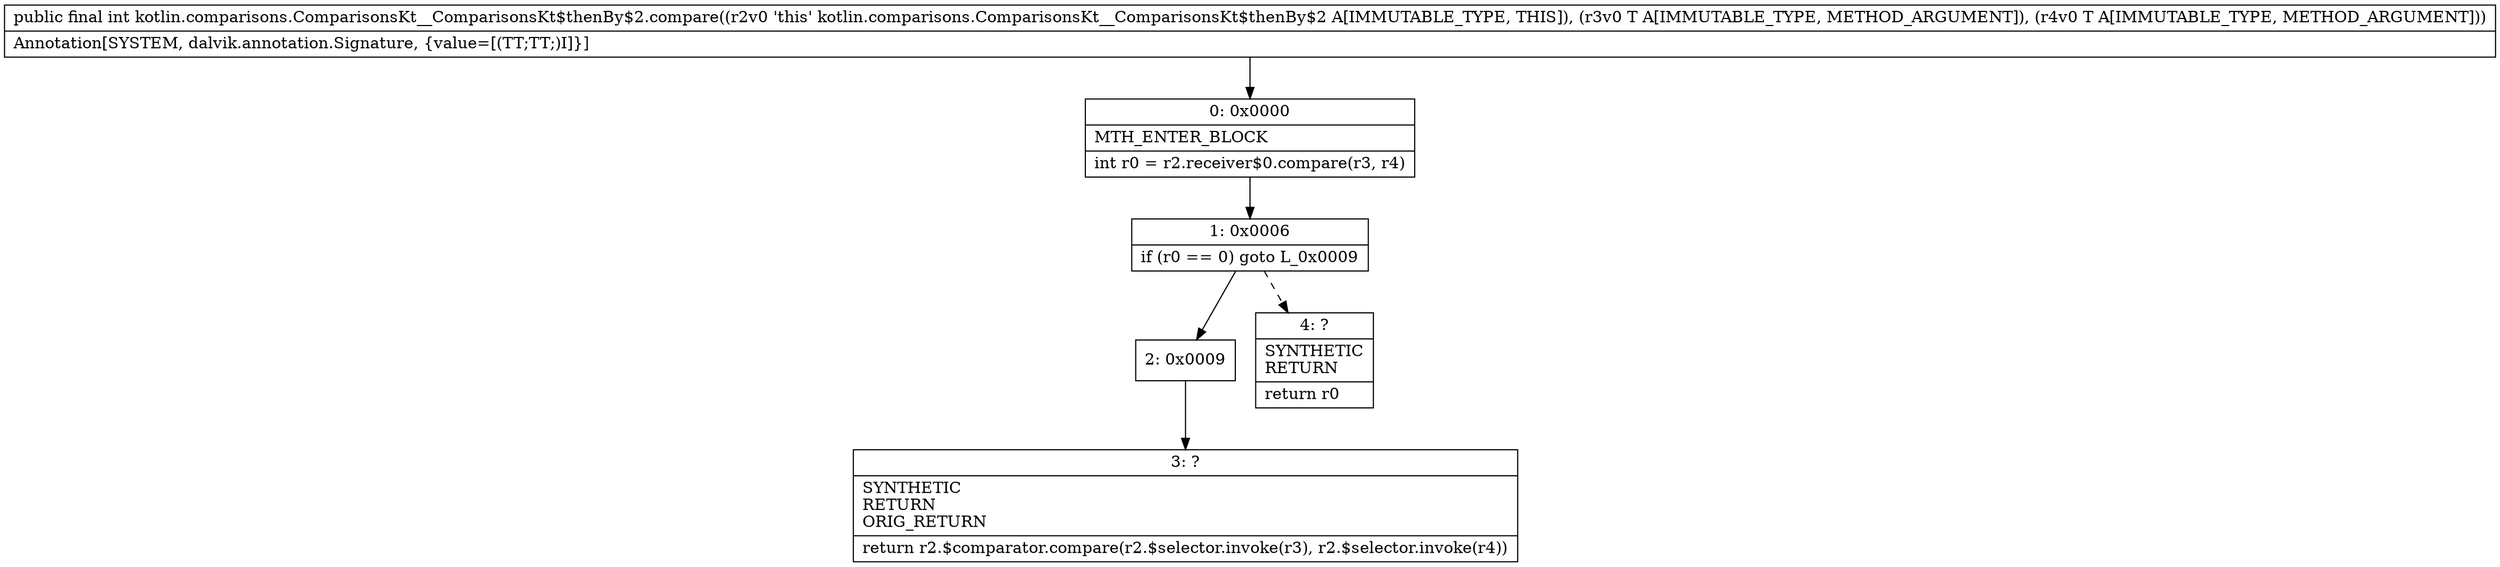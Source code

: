 digraph "CFG forkotlin.comparisons.ComparisonsKt__ComparisonsKt$thenBy$2.compare(Ljava\/lang\/Object;Ljava\/lang\/Object;)I" {
Node_0 [shape=record,label="{0\:\ 0x0000|MTH_ENTER_BLOCK\l|int r0 = r2.receiver$0.compare(r3, r4)\l}"];
Node_1 [shape=record,label="{1\:\ 0x0006|if (r0 == 0) goto L_0x0009\l}"];
Node_2 [shape=record,label="{2\:\ 0x0009}"];
Node_3 [shape=record,label="{3\:\ ?|SYNTHETIC\lRETURN\lORIG_RETURN\l|return r2.$comparator.compare(r2.$selector.invoke(r3), r2.$selector.invoke(r4))\l}"];
Node_4 [shape=record,label="{4\:\ ?|SYNTHETIC\lRETURN\l|return r0\l}"];
MethodNode[shape=record,label="{public final int kotlin.comparisons.ComparisonsKt__ComparisonsKt$thenBy$2.compare((r2v0 'this' kotlin.comparisons.ComparisonsKt__ComparisonsKt$thenBy$2 A[IMMUTABLE_TYPE, THIS]), (r3v0 T A[IMMUTABLE_TYPE, METHOD_ARGUMENT]), (r4v0 T A[IMMUTABLE_TYPE, METHOD_ARGUMENT]))  | Annotation[SYSTEM, dalvik.annotation.Signature, \{value=[(TT;TT;)I]\}]\l}"];
MethodNode -> Node_0;
Node_0 -> Node_1;
Node_1 -> Node_2;
Node_1 -> Node_4[style=dashed];
Node_2 -> Node_3;
}

